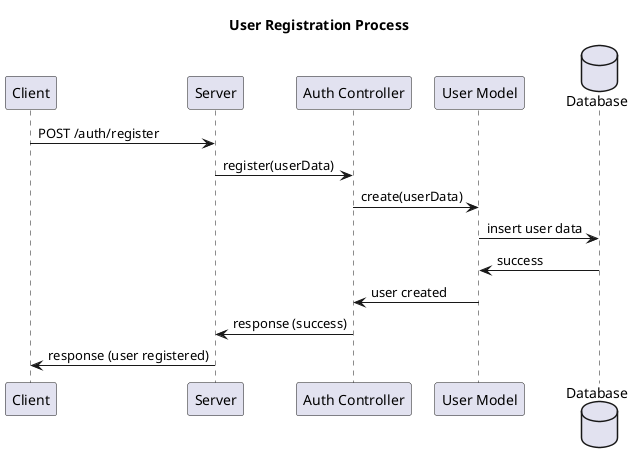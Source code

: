 @startuml Co-Working Space User Registration

title User Registration Process

participant "Client" as client
participant "Server" as server
participant "Auth Controller" as auth
participant "User Model" as userModel
database "Database" as db

client -> server: POST /auth/register
server -> auth: register(userData)
auth -> userModel: create(userData)
userModel -> db: insert user data
db -> userModel: success
userModel -> auth: user created
auth -> server: response (success)
server -> client: response (user registered)

@enduml